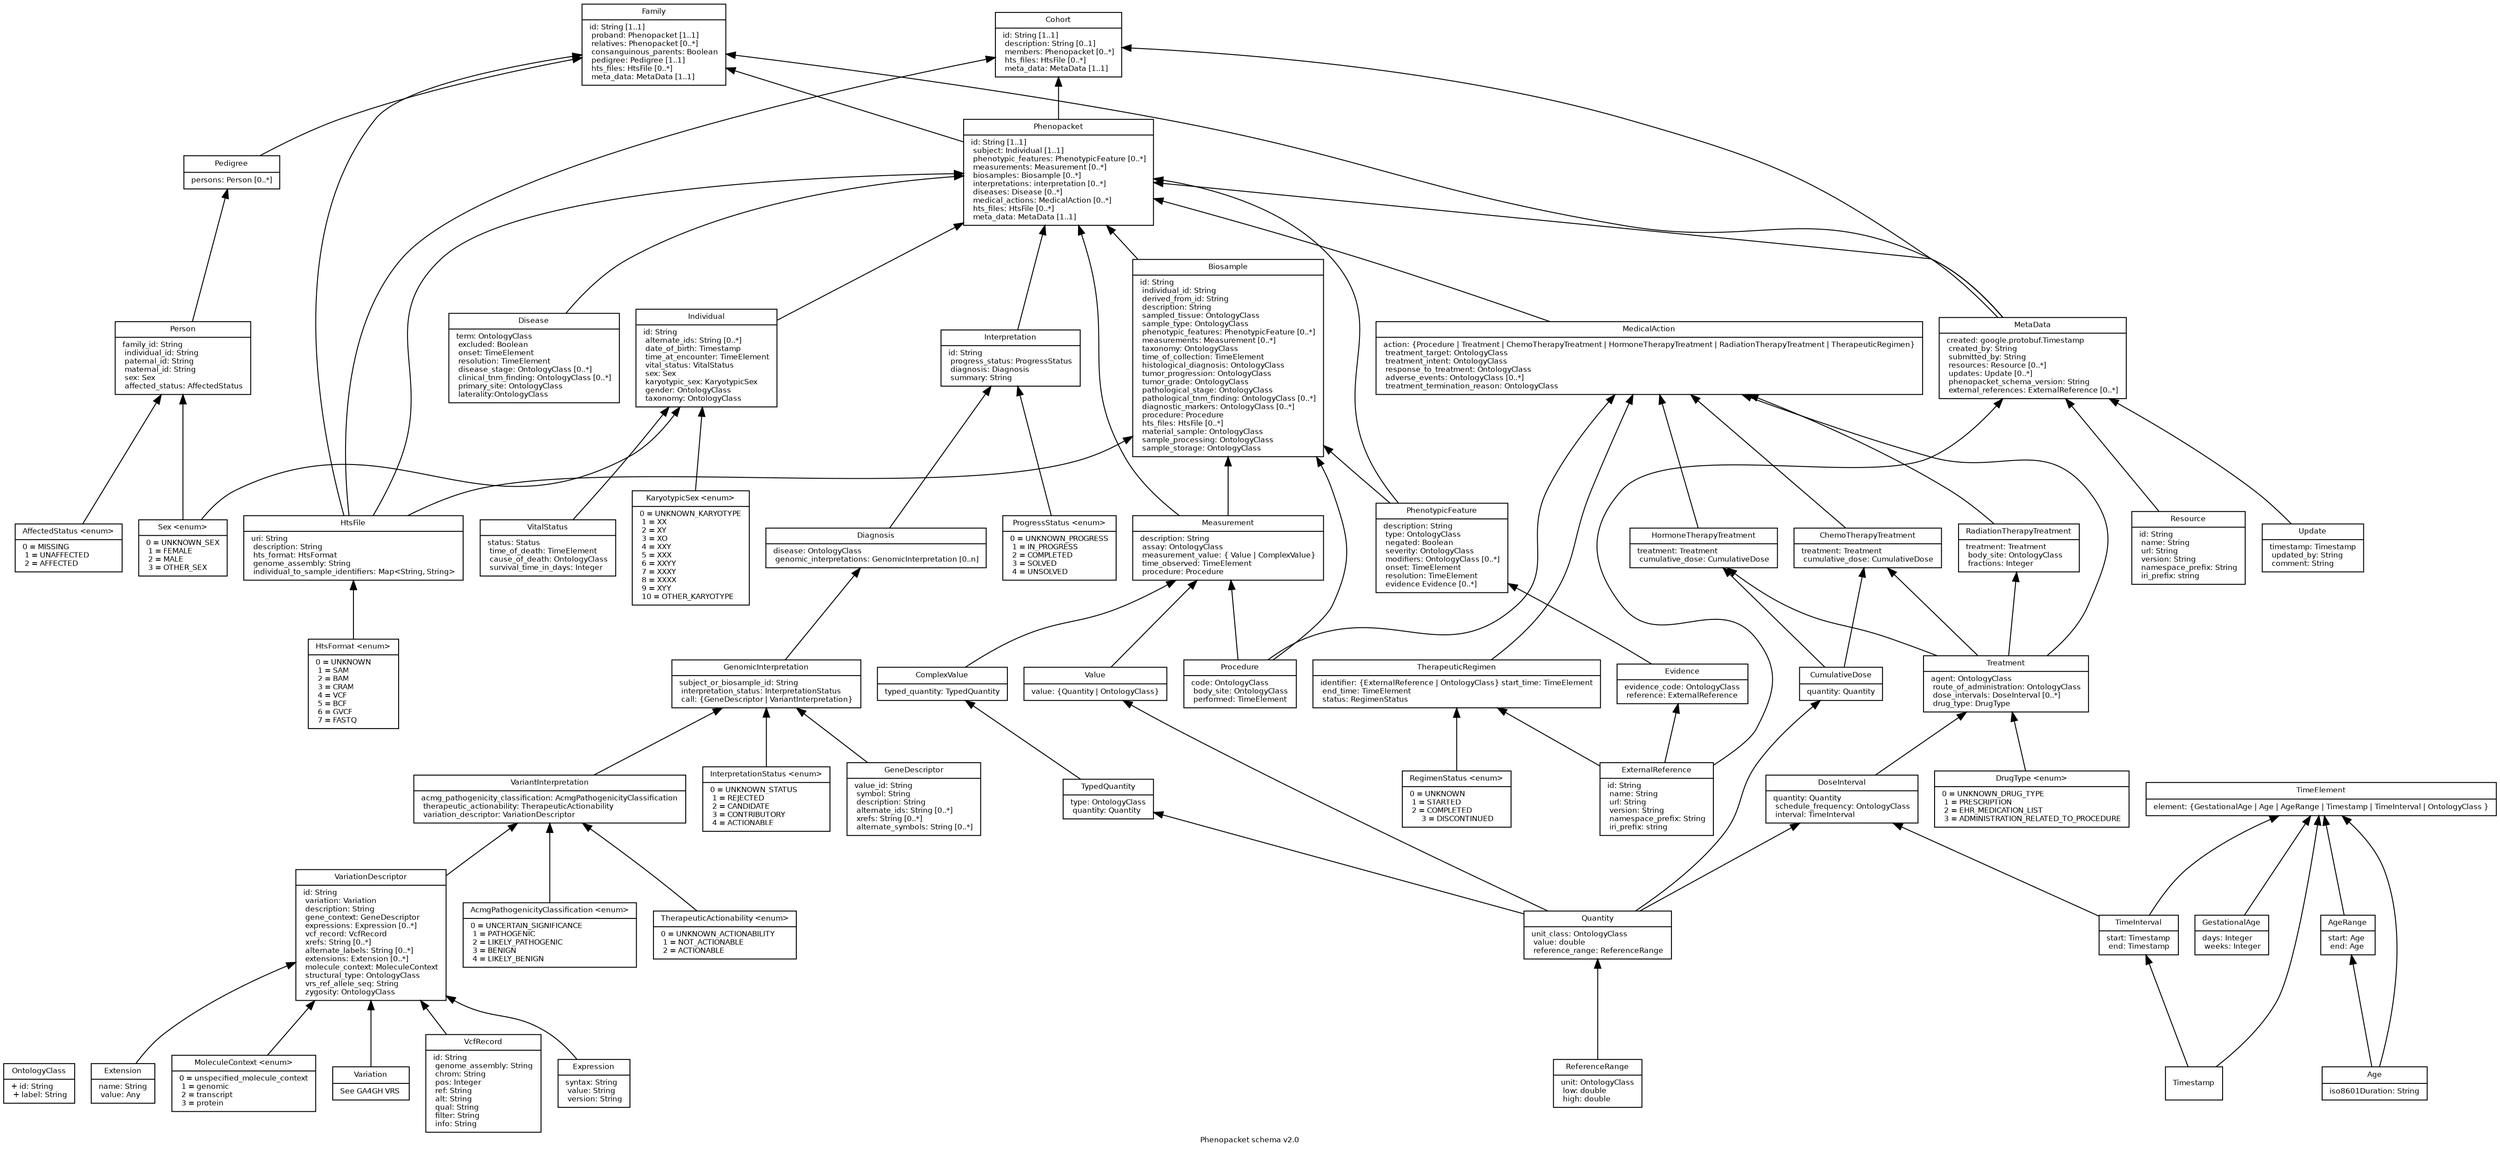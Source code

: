 // Generated using https://edotor.net/
 // See https://graphviz.gitlab.io/
 // Note the OntologyClass and TimeElement edges are commented-out for greater clarity of the output
digraph phenopacket_schema_v2 {
    fontname = "Bitstream Vera Sans"
    fontsize = 8
    rankdir = BT
    splines = "true"

    label = "Phenopacket schema v2.0"

    node [
    fontname = "Bitstream Vera Sans"
    fontsize = 8
    shape = "record"
    ]

    edge [
    fontname = "Bitstream Vera Sans"
    fontsize = 8
    ]

    // base.proto
    subgraph base {

    OntologyClass [
    label = "{OntologyClass | + id: String\l + label: String\l}"
    ]

    ExternalReference [
    label = "{ExternalReference| id: String\l name: String\l url: String\l version: String\l namespace_prefix: String\l iri_prefix: string\l}"
    ]

    Evidence [
    label = "{Evidence| evidence_code: OntologyClass\l reference: ExternalReference\l}"
    ]

    Value [
    label = "{Value| value: \{Quantity \| OntologyClass\} }"
    ]

    ComplexValue [
    label = "{ComplexValue| typed_quantity: TypedQuantity\l}"
    ]

    TypedQuantity [
    label = "{TypedQuantity| type: OntologyClass\l quantity: Quantity\l}"
    ]

    Quantity [
    label = "{Quantity| unit_class: OntologyClass\l value: double\l reference_range: ReferenceRange\l}"
    ]

    ReferenceRange [
    label = "{ReferenceRange| unit: OntologyClass\l low: double\l high: double\l}"
    ]

    Sex [
    label = "{Sex \<enum\>| 0 = UNKNOWN_SEX\l 1 = FEMALE\l 2 = MALE\l 3 = OTHER_SEX\l}"
    ]

    KaryotypicSex [
    label = "{KaryotypicSex \<enum\>| 0 = UNKNOWN_KARYOTYPE\l 1 = XX\l 2 = XY\l 3 = XO\l 4 = XXY\l 5 = XXX\l 6 = XXYY\l 7 = XXXY\l 8 = XXXX\l 9 = XYY\l 10 = OTHER_KARYOTYPE\l}"
    ]

    Procedure [
    label = "{Procedure| code: OntologyClass\l body_site: OntologyClass\l performed: TimeElement\l}"
    ]

    GestationalAge [
    label = "{GestationalAge| days: Integer\l weeks: Integer\l}"
    ]

    Age [
    label = "{Age| iso8601Duration: String\l}"
    ]

    AgeRange [
    label = "{AgeRange| start: Age\l end: Age\l}"
    ]

    TimeInterval [
    label = "{TimeInterval| start: Timestamp\l end: Timestamp\l}"
    ]

    TimeElement [
    label = "{TimeElement| element: \{GestationalAge \| Age \| AgeRange \| Timestamp \| TimeInterval \| OntologyClass \}}"
    ]

    // base.proto
    OntologyClass

    //    OntologyClass -> Value
    Quantity -> Value

    TypedQuantity -> ComplexValue
    //    OntologyClass -> TypedQuantity
    Quantity -> TypedQuantity
    //    OntologyClass -> Quantity
    ReferenceRange -> Quantity
    //    OntologyClass -> ReferenceRange

    Sex
    KaryotypicSex

    //    OntologyClass -> Procedure
 //    TimeElement -> Procedure

    GestationalAge -> TimeElement
    Age -> TimeElement
    Age -> AgeRange
    AgeRange -> TimeElement
    Timestamp -> TimeInterval
    Timestamp -> TimeElement
    TimeInterval -> TimeElement
    }

    // biosample.proto
    Biosample [
    label = "{Biosample| id: String\l individual_id: String\l derived_from_id: String\l description: String\l sampled_tissue: OntologyClass\l sample_type: OntologyClass\l phenotypic_features: PhenotypicFeature [0..*]\l measurements: Measurement [0..*]\l taxonomy: OntologyClass\l time_of_collection: TimeElement\l histological_diagnosis: OntologyClass\l tumor_progression: OntologyClass\l tumor_grade: OntologyClass\l pathological_stage: OntologyClass\l pathological_tnm_finding: OntologyClass [0..*]\l diagnostic_markers: OntologyClass [0..*]\l procedure: Procedure\l hts_files: HtsFile [0..*]\l material_sample: OntologyClass\l sample_processing: OntologyClass\l sample_storage: OntologyClass\l}"
    ]

    //    OntologyClass -> Biosample
    PhenotypicFeature -> Biosample
    Procedure -> Biosample
    HtsFile -> Biosample
    //    TimeElement -> Biosample
    Measurement -> Biosample


    // disease.proto
    Disease [
    label = "{Disease| term: OntologyClass\l excluded: Boolean\l onset: TimeElement\l resolution: TimeElement\l disease_stage: OntologyClass [0..*]\l clinical_tnm_finding: OntologyClass [0..*]\l primary_site: OntologyClass\l laterality:OntologyClass\l}"
    ]
    //    OntologyClass -> Disease
 //    TimeElement -> Disease

    // genome.proto
    HtsFile [
    label = "{HtsFile| uri: String\l description: String\l hts_format: HtsFormat\l genome_assembly: String\l individual_to_sample_identifiers: Map\<String, String\>\l}"
    ]

    HtsFormat [
    label = "{HtsFormat \<enum\>| 0 = UNKNOWN\l 1 = SAM\l 2 = BAM\l 3 = CRAM\l 4 = VCF\l 5 = BCF\l 6 = GVCF\l 7 = FASTQ\l }"
    ]

    subgraph genomeProto {
    HtsFormat -> HtsFile
    GeneDescriptor
    //    OntologyClass -> Variant
    }

    // individual.proto
    Individual [
    label = "{Individual| id: String\l alternate_ids: String [0..*]\l date_of_birth: Timestamp\l time_at_encounter: TimeElement\l vital_status: VitalStatus\l sex: Sex\l karyotypic_sex: KaryotypicSex\l gender: OntologyClass\l taxonomy: OntologyClass\l}"
    ]

    VitalStatus [
    label = "{VitalStatus| status: Status\l time_of_death: TimeElement\l cause_of_death: OntologyClass\l survival_time_in_days: Integer\l}"
    ]
    //    TimeElement -> Individual
    VitalStatus -> Individual
    Sex -> Individual
    KaryotypicSex -> Individual
    //    OntologyClass -> Individual

    //    TimeElement -> VitalStatus
 //    OntologyClass -> VitalStatus

    // interpretation.proto
    subgraph interpretationProto {
    label = "interpretation"

    Interpretation [
    label = "{Interpretation| id: String\l progress_status: ProgressStatus\l  diagnosis: Diagnosis\l summary: String\l}"
    ]

    ProgressStatus [
    label = "{ProgressStatus \<enum\>| 0 = UNKNOWN_PROGRESS\l 1 = IN_PROGRESS\l  2 = COMPLETED\l 3 = SOLVED\l 4 = UNSOLVED\l}"
    ]

    Diagnosis [
    label = "{Diagnosis| disease: OntologyClass\l genomic_interpretations: GenomicInterpretation [0..n]\l}"
    ]

    GenomicInterpretation [
    label = "{GenomicInterpretation| subject_or_biosample_id: String\l interpretation_status: InterpretationStatus\l call: \{GeneDescriptor \| VariantInterpretation\}}"
    ]

    InterpretationStatus [
    label = "{InterpretationStatus \<enum\>| 0 = UNKNOWN_STATUS\l 1 = REJECTED\l 2 = CANDIDATE\l 3 = CONTRIBUTORY\l 4 = ACTIONABLE\l}"
    ]

    VariantInterpretation [
    label = "{VariantInterpretation| acmg_pathogenicity_classification: AcmgPathogenicityClassification\l therapeutic_actionability: TherapeuticActionability\l variation_descriptor: VariationDescriptor\l}"
    ]

    AcmgPathogenicityClassification [
    label = "{AcmgPathogenicityClassification \<enum\>|  0 = UNCERTAIN_SIGNIFICANCE\l 1 = PATHOGENIC\l 2 = LIKELY_PATHOGENIC\l 3 = BENIGN\l 4 = LIKELY_BENIGN\l}"
    ]

    TherapeuticActionability [
    label = "{TherapeuticActionability \<enum\>|  0 = UNKNOWN_ACTIONABILITY\l 1 = NOT_ACTIONABLE\l 2 = ACTIONABLE\l}"
    ]

    ProgressStatus -> Interpretation
    Diagnosis -> Interpretation

    //    OntologyClass -> Diagnosis
    GenomicInterpretation -> Diagnosis

    InterpretationStatus -> GenomicInterpretation
    GeneDescriptor -> GenomicInterpretation
    VariantInterpretation -> GenomicInterpretation

    AcmgPathogenicityClassification -> VariantInterpretation
    TherapeuticActionability -> VariantInterpretation
    VariationDescriptor -> VariantInterpretation
    }

    // org.ga4gh.vrsatile.proto
   subgraph vrsatileProto {
    GeneDescriptor [
    label = "{GeneDescriptor| value_id: String\l symbol: String\l description: String\l alternate_ids: String [0..*]\l xrefs: String [0..*]\l alternate_symbols: String [0..*]\l}"
    ]

    VariationDescriptor [
    label = "{VariationDescriptor| id: String\l variation: Variation\l description: String\l gene_context: GeneDescriptor\l expressions: Expression [0..*]\l vcf_record: VcfRecord\l xrefs: String [0..*]\l alternate_labels: String [0..*]\l extensions: Extension [0..*]\l molecule_context: MoleculeContext\l structural_type: OntologyClass\l vrs_ref_allele_seq: String\l zygosity: OntologyClass\l}"
    ]

    VcfRecord [
    label = "{VcfRecord| id: String\l genome_assembly: String\l chrom: String\l pos: Integer\l ref: String\l alt: String\l qual: String\l filter: String\l info: String\l}"
    ]

    Expression [
    label = "{Expression| syntax: String\l value: String\l version: String\l}"
    ]

    Extension [
    label = "{Extension| name: String\l value: Any\l}"
    ]

    MoleculeContext [
    label = "{MoleculeContext \<enum\>| 0 = unspecified_molecule_context\l 1 = genomic\l 2 = transcript\l 3 = protein\l}"
    ]

    Variation [
    label = "{Variation| See GA4GH VRS \l}"
    ]

    Expression -> VariationDescriptor
    Extension -> VariationDescriptor
    MoleculeContext -> VariationDescriptor
    VcfRecord -> VariationDescriptor
    Variation -> VariationDescriptor
    }


    // measurement.proto
    subgraph measurementProto {
    Measurement [
    label = "{Measurement|  description: String\l assay: OntologyClass\l measurement_value: \{ Value \| ComplexValue\}\l time_observed: TimeElement\l procedure: Procedure\l }"
    ]
    //    OntologyClass -> Measurement
        Value -> Measurement
    ComplexValue -> Measurement
    //    TimeElement -> Measurement
        Procedure -> Measurement
    }

    // medical_action.proto
    subgraph medicalActionProto {
    MedicalAction [
    label = "{MedicalAction| action: \{\Procedure \| Treatment \| ChemoTherapyTreatment \| HormoneTherapyTreatment \| RadiationTherapyTreatment \| TherapeuticRegimen\}\l treatment_target: OntologyClass\l treatment_intent: OntologyClass\l response_to_treatment: OntologyClass\l adverse_events: OntologyClass [0..*]\l treatment_termination_reason: OntologyClass\l}"
    ]

    Treatment [
    label = "{Treatment| agent: OntologyClass\l route_of_administration: OntologyClass\l dose_intervals: DoseInterval [0..*]\l drug_type: DrugType\l }"
    ]

    ChemoTherapyTreatment [
    label = "{ChemoTherapyTreatment| treatment: Treatment\l cumulative_dose: CumulativeDose\l}"
    ]

    HormoneTherapyTreatment [
    label = "{HormoneTherapyTreatment| treatment: Treatment\l cumulative_dose: CumulativeDose\l}"
    ]

    RadiationTherapyTreatment [
    label = "{RadiationTherapyTreatment| treatment: Treatment\l body_site: OntologyClass\l fractions: Integer\l}"
    ]

    TherapeuticRegimen [
    label = "{TherapeuticRegimen| identifier: \{ExternalReference \| OntologyClass\} start_time: TimeElement\l end_time: TimeElement\l status: RegimenStatus\l}"
    ]

    RegimenStatus [
    label = "{RegimenStatus \<enum\>| 0 = UNKNOWN\l 1 = STARTED\l 2 = COMPLETED\l 3 = DISCONTINUED}"
    ]

    CumulativeDose [
    label = "{CumulativeDose| quantity: Quantity\l}"
    ]

    DoseInterval [
    label = "{DoseInterval| quantity: Quantity\l schedule_frequency: OntologyClass\l interval: TimeInterval\l}"
    ]
    DrugType [
    label = "{DrugType \<enum\>| 0 = UNKNOWN_DRUG_TYPE\l 1 = PRESCRIPTION\l 2 = EHR_MEDICATION_LIST\l 3 = ADMINISTRATION_RELATED_TO_PROCEDURE\l}"
    ]


    //    OntologyClass -> MedicalAction
    Procedure -> MedicalAction
    Treatment -> MedicalAction
    ChemoTherapyTreatment -> MedicalAction
    HormoneTherapyTreatment -> MedicalAction
    RadiationTherapyTreatment -> MedicalAction
    TherapeuticRegimen -> MedicalAction

    //    OntologyClass -> Treatment
    DoseInterval -> Treatment
    DrugType -> Treatment

    Quantity -> DoseInterval
    //    OntologyClass -> DoseInterval
    TimeInterval -> DoseInterval

    Quantity -> CumulativeDose

    Treatment -> ChemoTherapyTreatment
    CumulativeDose -> ChemoTherapyTreatment

    Treatment -> HormoneTherapyTreatment
    CumulativeDose -> HormoneTherapyTreatment

    Treatment -> RadiationTherapyTreatment
    //    OntologyClass -> RadiationTherapyTreatment

    ExternalReference -> TherapeuticRegimen
    //    OntologyClass -> TherapeuticRegimen
 //    TimeElement -> TherapeuticRegimen
    RegimenStatus -> TherapeuticRegimen
    }

    // pedigree.proto
    subgraph pedigreeProto {
    Pedigree [
    label = "{Pedigree| persons: Person [0..*]\l}"
    ]

    Person [
    label = "{Person| family_id: String\l individual_id: String\l paternal_id: String\l maternal_id: String\l sex: Sex\l affected_status: AffectedStatus\l}"
    ]

    AffectedStatus [
    label = "{AffectedStatus \<enum\>| 0 = MISSING\l 1 = UNAFFECTED\l 2 = AFFECTED\l}"
    ]

    Person -> Pedigree

    Sex -> Person
    AffectedStatus -> Person
    }

    // phenotypic_feature.proto
    PhenotypicFeature [
    label = "{PhenotypicFeature| description: String\l type: OntologyClass\l negated: Boolean\l severity: OntologyClass\l modifiers: OntologyClass [0..*]\l onset: TimeElement\l resolution: TimeElement\l evidence Evidence [0..*]\l}"
    ]
    //    OntologyClass -> PhenotypicFeature
 //    TimeElement -> PhenotypicFeature
    Evidence -> PhenotypicFeature

    // phenopackets.proto
    subgraph phenopacketsProto {
    Phenopacket [
    label = "{Phenopacket| id: String [1..1]\l subject: Individual [1..1]\l phenotypic_features: PhenotypicFeature [0..*]\l measurements: Measurement [0..*]\l biosamples: Biosample [0..*]\l interpretations: interpretation [0..*]\l diseases: Disease [0..*]\l medical_actions: MedicalAction [0..*]\l hts_files: HtsFile [0..*]\l meta_data: MetaData [1..1]\l}"
    ]

    Family [
    label = "{Family| id: String [1..1]\l proband: Phenopacket [1..1]\l relatives: Phenopacket [0..*]\l consanguinous_parents: Boolean\l pedigree: Pedigree [1..1]\l hts_files: HtsFile [0..*]\l meta_data: MetaData [1..1]\l}"
    ]

    Cohort [
    label = "{Cohort| id: String [1..1]\l description: String [0..1]\l members: Phenopacket [0..*]\l hts_files: HtsFile [0..*]\l meta_data: MetaData [1..1]\l}"
    ]

    MetaData [
    label = "{MetaData| created: google.protobuf.Timestamp\l created_by: String\l submitted_by: String\l resources: Resource [0..*]\l updates: Update [0..*]\l phenopacket_schema_version: String\l external_references: ExternalReference [0..*]\l}"
    ]

    Resource [
    label = "{Resource| id: String\l name: String\l url: String\l version: String\l namespace_prefix: String\l iri_prefix: string\l}"
    ]

    Update [
    label = "{Update| timestamp: Timestamp\l updated_by: String\l comment: String\l}"
    ]

    Resource -> MetaData
    Update -> MetaData
    ExternalReference -> MetaData
    ExternalReference -> Evidence
    //    OntologyClass -> Evidence

    Individual -> Phenopacket
    PhenotypicFeature -> Phenopacket
    Measurement -> Phenopacket
    Biosample -> Phenopacket
    Interpretation -> Phenopacket
    Disease -> Phenopacket
    MedicalAction -> Phenopacket
    HtsFile -> Phenopacket
    MetaData -> Phenopacket

    Phenopacket -> Family
    Pedigree -> Family
    HtsFile -> Family
    MetaData -> Family

    Phenopacket -> Cohort
    HtsFile -> Cohort
    MetaData -> Cohort
    }

}
